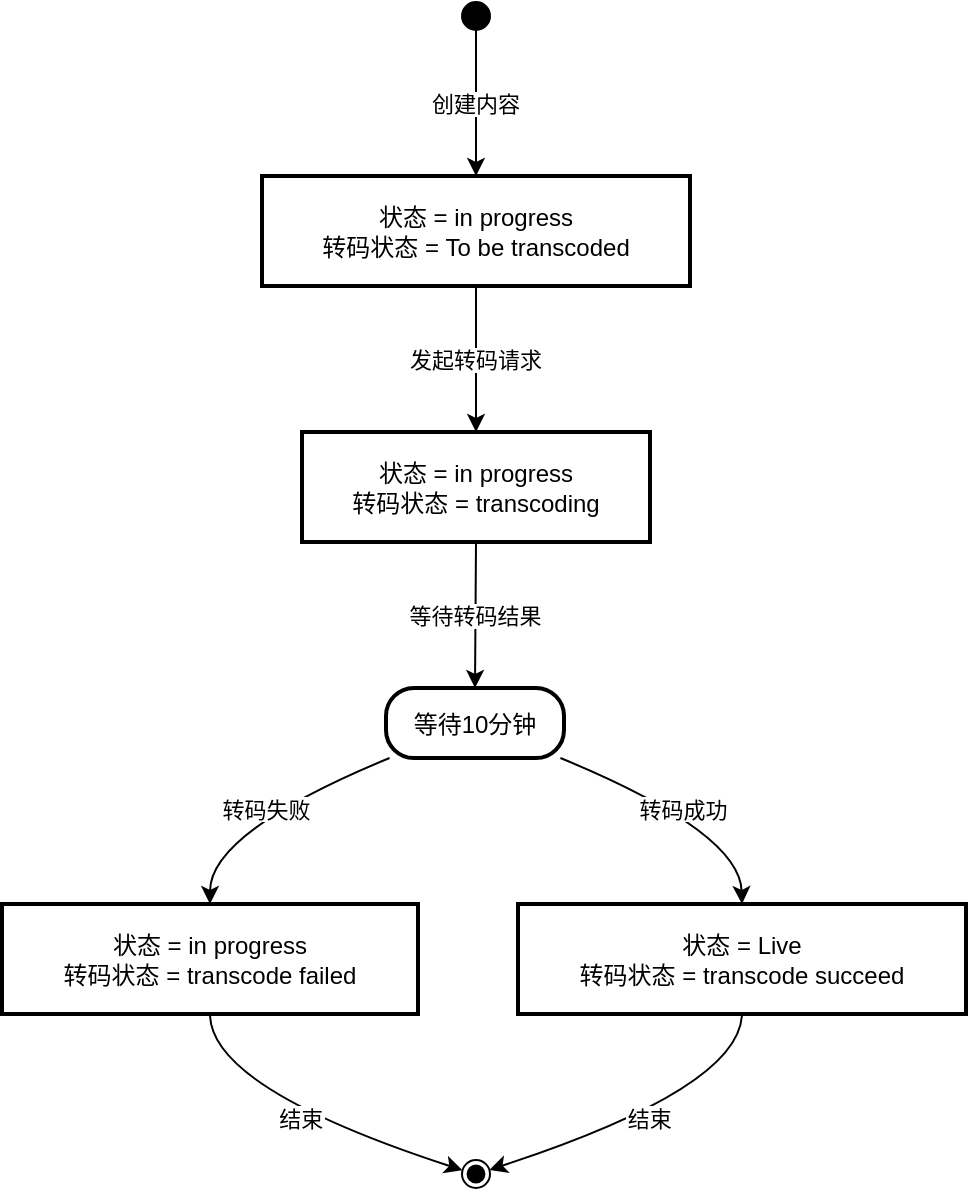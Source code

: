<mxfile version="25.0.3">
  <diagram name="第 1 页" id="ta34BIN2TmMTfVDMFM-l">
    <mxGraphModel dx="1626" dy="755" grid="1" gridSize="10" guides="1" tooltips="1" connect="1" arrows="1" fold="1" page="1" pageScale="1" pageWidth="827" pageHeight="1169" math="0" shadow="0">
      <root>
        <mxCell id="0" />
        <mxCell id="1" parent="0" />
        <mxCell id="5eULGLU3yvkoiwpLcLq7-57" value="" style="ellipse;fillColor=strokeColor;" vertex="1" parent="1">
          <mxGeometry x="250" y="310" width="14" height="14" as="geometry" />
        </mxCell>
        <mxCell id="5eULGLU3yvkoiwpLcLq7-58" value="状态 = in progress&#xa;转码状态 = To be transcoded" style="whiteSpace=wrap;strokeWidth=2;" vertex="1" parent="1">
          <mxGeometry x="150" y="397" width="214" height="55" as="geometry" />
        </mxCell>
        <mxCell id="5eULGLU3yvkoiwpLcLq7-59" value="状态 = in progress&#xa;转码状态 = transcoding" style="whiteSpace=wrap;strokeWidth=2;" vertex="1" parent="1">
          <mxGeometry x="170" y="525" width="174" height="55" as="geometry" />
        </mxCell>
        <mxCell id="5eULGLU3yvkoiwpLcLq7-60" value="等待10分钟" style="rounded=1;arcSize=40;strokeWidth=2" vertex="1" parent="1">
          <mxGeometry x="212" y="653" width="89" height="35" as="geometry" />
        </mxCell>
        <mxCell id="5eULGLU3yvkoiwpLcLq7-61" value="状态 = in progress&#xa;转码状态 = transcode failed" style="whiteSpace=wrap;strokeWidth=2;" vertex="1" parent="1">
          <mxGeometry x="20" y="761" width="208" height="55" as="geometry" />
        </mxCell>
        <mxCell id="5eULGLU3yvkoiwpLcLq7-62" value="状态 = Live&#xa;转码状态 = transcode succeed" style="whiteSpace=wrap;strokeWidth=2;" vertex="1" parent="1">
          <mxGeometry x="278" y="761" width="224" height="55" as="geometry" />
        </mxCell>
        <mxCell id="5eULGLU3yvkoiwpLcLq7-63" value="" style="ellipse;shape=endState;fillColor=strokeColor;" vertex="1" parent="1">
          <mxGeometry x="250" y="889" width="14" height="14" as="geometry" />
        </mxCell>
        <mxCell id="5eULGLU3yvkoiwpLcLq7-64" value="创建内容" style="curved=1;startArrow=none;;exitX=0.47;exitY=1;entryX=0.5;entryY=0;rounded=0;" edge="1" parent="1" source="5eULGLU3yvkoiwpLcLq7-57" target="5eULGLU3yvkoiwpLcLq7-58">
          <mxGeometry relative="1" as="geometry">
            <Array as="points" />
          </mxGeometry>
        </mxCell>
        <mxCell id="5eULGLU3yvkoiwpLcLq7-65" value="发起转码请求" style="curved=1;startArrow=none;;exitX=0.5;exitY=1;entryX=0.5;entryY=0;rounded=0;" edge="1" parent="1" source="5eULGLU3yvkoiwpLcLq7-58" target="5eULGLU3yvkoiwpLcLq7-59">
          <mxGeometry relative="1" as="geometry">
            <Array as="points" />
          </mxGeometry>
        </mxCell>
        <mxCell id="5eULGLU3yvkoiwpLcLq7-66" value="等待转码结果" style="curved=1;startArrow=none;;exitX=0.5;exitY=1;entryX=0.5;entryY=0;rounded=0;" edge="1" parent="1" source="5eULGLU3yvkoiwpLcLq7-59" target="5eULGLU3yvkoiwpLcLq7-60">
          <mxGeometry relative="1" as="geometry">
            <Array as="points" />
          </mxGeometry>
        </mxCell>
        <mxCell id="5eULGLU3yvkoiwpLcLq7-67" value="转码失败" style="curved=1;startArrow=none;;exitX=0.02;exitY=1;entryX=0.5;entryY=0;rounded=0;" edge="1" parent="1" source="5eULGLU3yvkoiwpLcLq7-60" target="5eULGLU3yvkoiwpLcLq7-61">
          <mxGeometry relative="1" as="geometry">
            <Array as="points">
              <mxPoint x="124" y="725" />
            </Array>
          </mxGeometry>
        </mxCell>
        <mxCell id="5eULGLU3yvkoiwpLcLq7-68" value="转码成功" style="curved=1;startArrow=none;;exitX=0.98;exitY=1;entryX=0.5;entryY=0;rounded=0;" edge="1" parent="1" source="5eULGLU3yvkoiwpLcLq7-60" target="5eULGLU3yvkoiwpLcLq7-62">
          <mxGeometry relative="1" as="geometry">
            <Array as="points">
              <mxPoint x="389" y="725" />
            </Array>
          </mxGeometry>
        </mxCell>
        <mxCell id="5eULGLU3yvkoiwpLcLq7-69" value="结束" style="curved=1;startArrow=none;;exitX=0.5;exitY=1;entryX=-0.03;entryY=0.34;rounded=0;" edge="1" parent="1" source="5eULGLU3yvkoiwpLcLq7-61" target="5eULGLU3yvkoiwpLcLq7-63">
          <mxGeometry relative="1" as="geometry">
            <Array as="points">
              <mxPoint x="124" y="853" />
            </Array>
          </mxGeometry>
        </mxCell>
        <mxCell id="5eULGLU3yvkoiwpLcLq7-70" value="结束" style="curved=1;startArrow=none;;exitX=0.5;exitY=1;entryX=0.97;entryY=0.34;rounded=0;" edge="1" parent="1" source="5eULGLU3yvkoiwpLcLq7-62" target="5eULGLU3yvkoiwpLcLq7-63">
          <mxGeometry relative="1" as="geometry">
            <Array as="points">
              <mxPoint x="389" y="853" />
            </Array>
          </mxGeometry>
        </mxCell>
      </root>
    </mxGraphModel>
  </diagram>
</mxfile>
